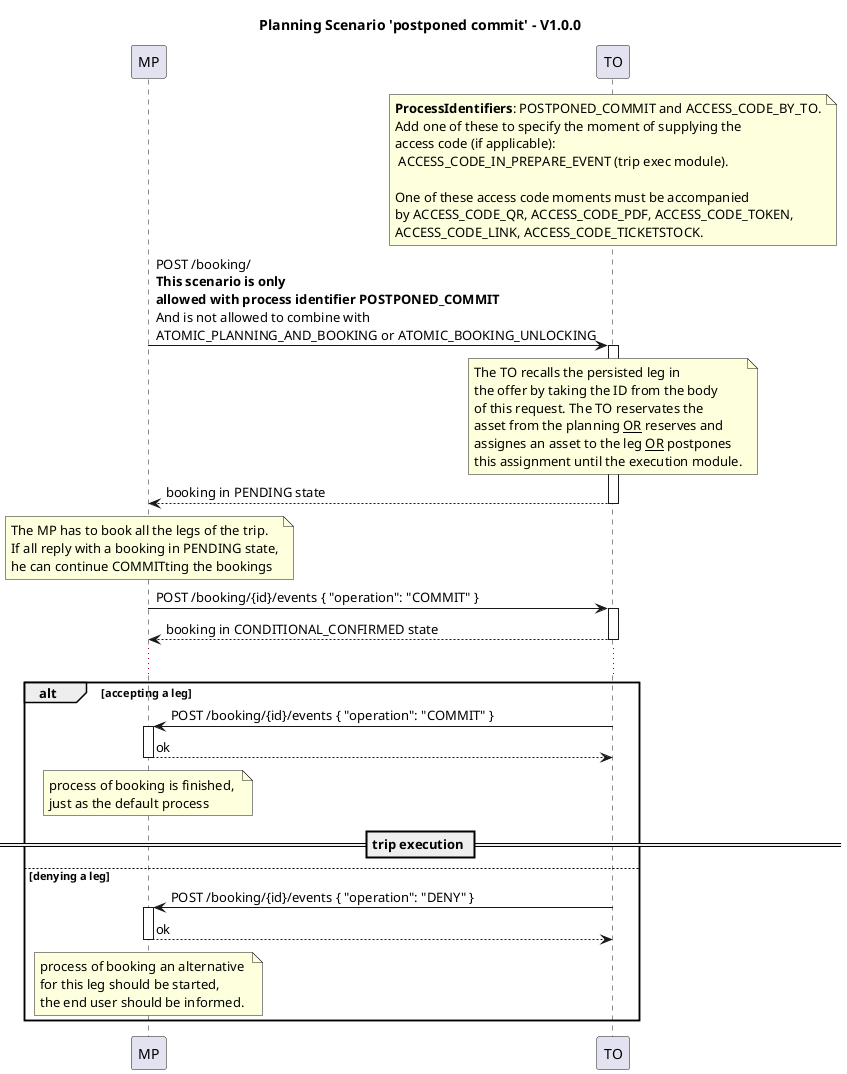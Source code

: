 @startuml Postponed commit
title Planning Scenario 'postponed commit' - V1.0.0
participant MP
participant TO

autoactivate on

note over TO
**ProcessIdentifiers**: POSTPONED_COMMIT and ACCESS_CODE_BY_TO.
Add one of these to specify the moment of supplying the 
access code (if applicable):
 ACCESS_CODE_IN_PREPARE_EVENT (trip exec module).

One of these access code moments must be accompanied
by ACCESS_CODE_QR, ACCESS_CODE_PDF, ACCESS_CODE_TOKEN, 
ACCESS_CODE_LINK, ACCESS_CODE_TICKETSTOCK.
end note

MP -> TO : POST /booking/ \n**This scenario is only**\n**allowed with process identifier POSTPONED_COMMIT**\nAnd is not allowed to combine with \nATOMIC_PLANNING_AND_BOOKING or ATOMIC_BOOKING_UNLOCKING
note over TO
The TO recalls the persisted leg in 
the offer by taking the ID from the body 
of this request. The TO reservates the 
asset from the planning __OR__ reserves and 
assignes an asset to the leg __OR__ postpones
this assignment until the execution module.
end note
return booking in PENDING state

note over MP
The MP has to book all the legs of the trip.
If all reply with a booking in PENDING state,
he can continue COMMITting the bookings
end note

MP -> TO: POST /booking/{id}/events { "operation": "COMMIT" }
return booking in CONDITIONAL_CONFIRMED state

...
alt accepting a leg
TO -> MP: POST /booking/{id}/events { "operation": "COMMIT" }
return ok
note over MP
process of booking is finished, 
just as the default process
end note
== trip execution ==
else denying a leg
TO -> MP: POST /booking/{id}/events { "operation": "DENY" }
return ok
note over MP
process of booking an alternative 
for this leg should be started, 
the end user should be informed.
end note
end 
@enduml
